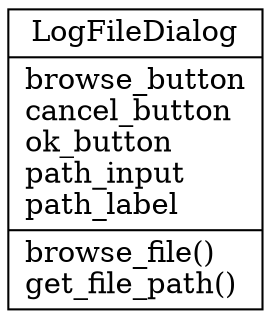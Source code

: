 digraph "classes_dot" {
rankdir=BT
charset="utf-8"
"logs.LogFileDialog" [color="black", fontcolor="black", label="{LogFileDialog|browse_button\lcancel_button\lok_button\lpath_input\lpath_label\l|browse_file()\lget_file_path()\l}", shape="record", style="solid"];
}
